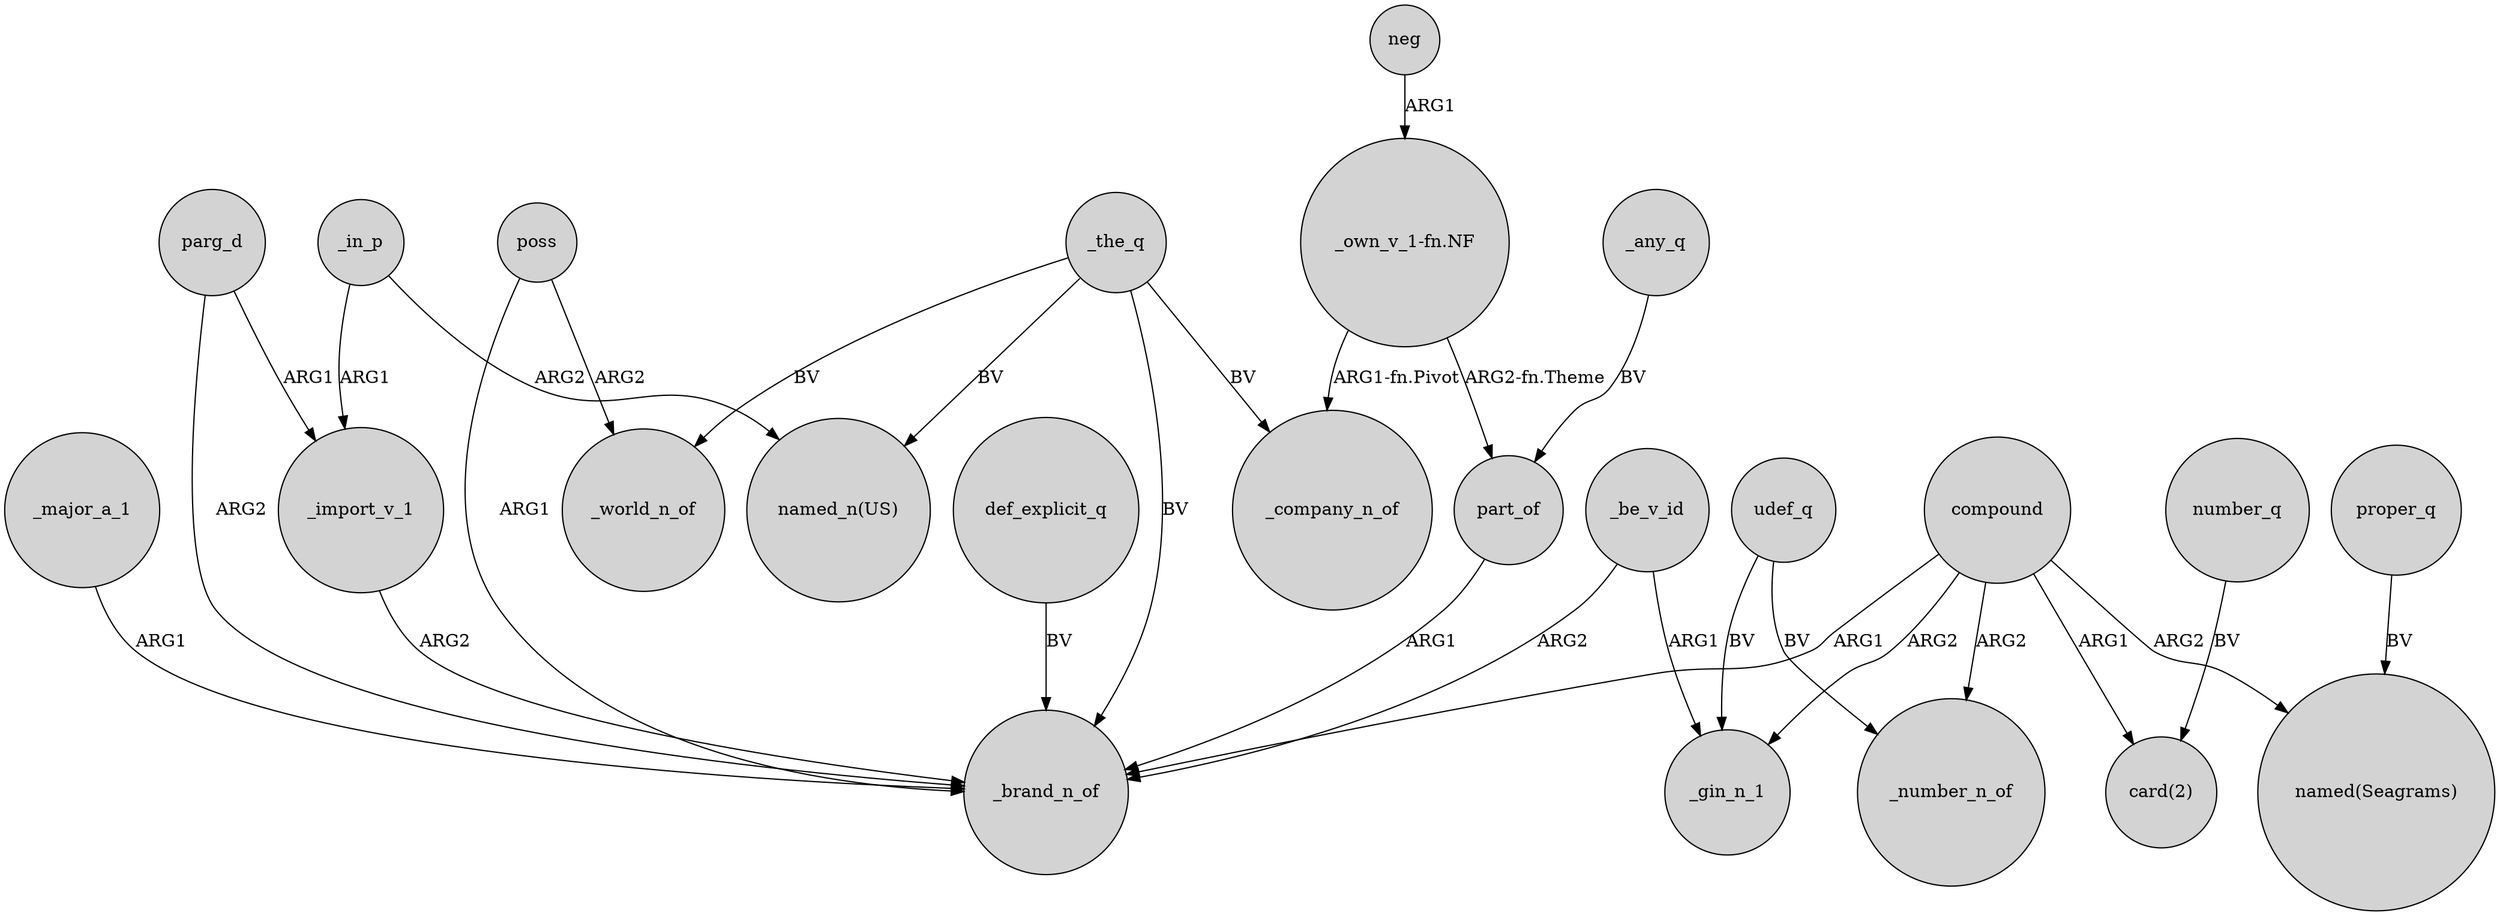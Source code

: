 digraph {
	node [shape=circle style=filled]
	_major_a_1 -> _brand_n_of [label=ARG1]
	parg_d -> _import_v_1 [label=ARG1]
	_be_v_id -> _gin_n_1 [label=ARG1]
	_be_v_id -> _brand_n_of [label=ARG2]
	udef_q -> _number_n_of [label=BV]
	"_own_v_1-fn.NF" -> _company_n_of [label="ARG1-fn.Pivot"]
	_the_q -> _brand_n_of [label=BV]
	compound -> _brand_n_of [label=ARG1]
	part_of -> _brand_n_of [label=ARG1]
	compound -> "named(Seagrams)" [label=ARG2]
	"_own_v_1-fn.NF" -> part_of [label="ARG2-fn.Theme"]
	_in_p -> "named_n(US)" [label=ARG2]
	_the_q -> _company_n_of [label=BV]
	_the_q -> "named_n(US)" [label=BV]
	proper_q -> "named(Seagrams)" [label=BV]
	compound -> _gin_n_1 [label=ARG2]
	parg_d -> _brand_n_of [label=ARG2]
	_import_v_1 -> _brand_n_of [label=ARG2]
	compound -> "card(2)" [label=ARG1]
	def_explicit_q -> _brand_n_of [label=BV]
	udef_q -> _gin_n_1 [label=BV]
	_any_q -> part_of [label=BV]
	_in_p -> _import_v_1 [label=ARG1]
	poss -> _world_n_of [label=ARG2]
	compound -> _number_n_of [label=ARG2]
	neg -> "_own_v_1-fn.NF" [label=ARG1]
	number_q -> "card(2)" [label=BV]
	poss -> _brand_n_of [label=ARG1]
	_the_q -> _world_n_of [label=BV]
}
